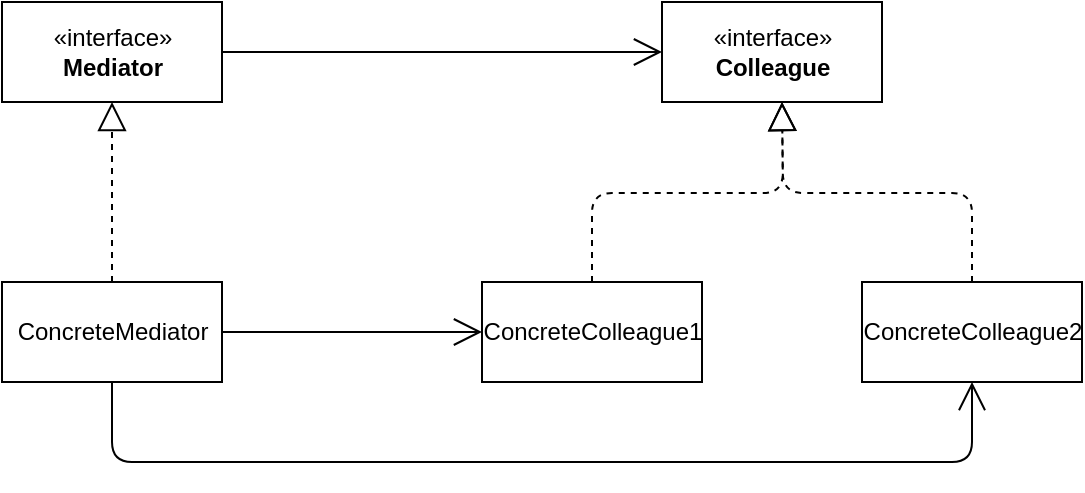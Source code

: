 <mxfile version="12.2.4" pages="1"><diagram id="dtrxuBWt-Lt6sK9IQn-n" name="Page-1"><mxGraphModel dx="714" dy="428" grid="1" gridSize="10" guides="1" tooltips="1" connect="1" arrows="1" fold="1" page="1" pageScale="1" pageWidth="827" pageHeight="1169" math="0" shadow="0"><root><mxCell id="0"/><mxCell id="1" parent="0"/><mxCell id="3" value="«interface»&lt;br&gt;&lt;b&gt;Mediator&lt;/b&gt;" style="html=1;" parent="1" vertex="1"><mxGeometry x="70" y="110" width="110" height="50" as="geometry"/></mxCell><mxCell id="4" value="«interface»&lt;br&gt;&lt;b&gt;Colleague&lt;/b&gt;" style="html=1;" parent="1" vertex="1"><mxGeometry x="400" y="110" width="110" height="50" as="geometry"/></mxCell><mxCell id="7" value="ConcreteMediator&lt;br&gt;" style="html=1;" parent="1" vertex="1"><mxGeometry x="70" y="250" width="110" height="50" as="geometry"/></mxCell><mxCell id="8" value="ConcreteColleague1" style="html=1;" parent="1" vertex="1"><mxGeometry x="310" y="250" width="110" height="50" as="geometry"/></mxCell><mxCell id="9" value="ConcreteColleague2" style="html=1;" parent="1" vertex="1"><mxGeometry x="500" y="250" width="110" height="50" as="geometry"/></mxCell><mxCell id="10" value="" style="endArrow=block;dashed=1;endFill=0;endSize=12;html=1;exitX=0.5;exitY=0;exitDx=0;exitDy=0;" parent="1" source="7" target="3" edge="1"><mxGeometry width="160" relative="1" as="geometry"><mxPoint x="70" y="320" as="sourcePoint"/><mxPoint x="230" y="320" as="targetPoint"/></mxGeometry></mxCell><mxCell id="12" value="" style="endArrow=block;dashed=1;endFill=0;endSize=12;html=1;exitX=0.5;exitY=0;exitDx=0;exitDy=0;edgeStyle=orthogonalEdgeStyle;" parent="1" source="8" edge="1"><mxGeometry width="160" relative="1" as="geometry"><mxPoint x="70" y="310" as="sourcePoint"/><mxPoint x="460" y="160" as="targetPoint"/></mxGeometry></mxCell><mxCell id="13" value="" style="endArrow=block;dashed=1;endFill=0;endSize=12;html=1;exitX=0.5;exitY=0;exitDx=0;exitDy=0;edgeStyle=orthogonalEdgeStyle;" parent="1" source="9" edge="1"><mxGeometry width="160" relative="1" as="geometry"><mxPoint x="100" y="320" as="sourcePoint"/><mxPoint x="460" y="160" as="targetPoint"/></mxGeometry></mxCell><mxCell id="24" value="" style="endArrow=open;endFill=1;endSize=12;html=1;exitX=1;exitY=0.5;exitDx=0;exitDy=0;entryX=0;entryY=0.5;entryDx=0;entryDy=0;" parent="1" source="3" target="4" edge="1"><mxGeometry width="160" relative="1" as="geometry"><mxPoint x="80" y="440" as="sourcePoint"/><mxPoint x="240" y="440" as="targetPoint"/></mxGeometry></mxCell><mxCell id="25" value="" style="endArrow=open;endFill=1;endSize=12;html=1;exitX=1;exitY=0.5;exitDx=0;exitDy=0;entryX=0.5;entryY=1;entryDx=0;entryDy=0;edgeStyle=orthogonalEdgeStyle;" parent="1" target="9" edge="1"><mxGeometry width="160" relative="1" as="geometry"><mxPoint x="125" y="300" as="sourcePoint"/><mxPoint x="345" y="300" as="targetPoint"/><Array as="points"><mxPoint x="125" y="340"/><mxPoint x="555" y="340"/></Array></mxGeometry></mxCell><mxCell id="26" value="" style="endArrow=open;endFill=1;endSize=12;html=1;exitX=1;exitY=0.5;exitDx=0;exitDy=0;" parent="1" source="7" target="8" edge="1"><mxGeometry width="160" relative="1" as="geometry"><mxPoint x="200" y="155" as="sourcePoint"/><mxPoint x="420" y="155" as="targetPoint"/></mxGeometry></mxCell></root></mxGraphModel></diagram></mxfile>
